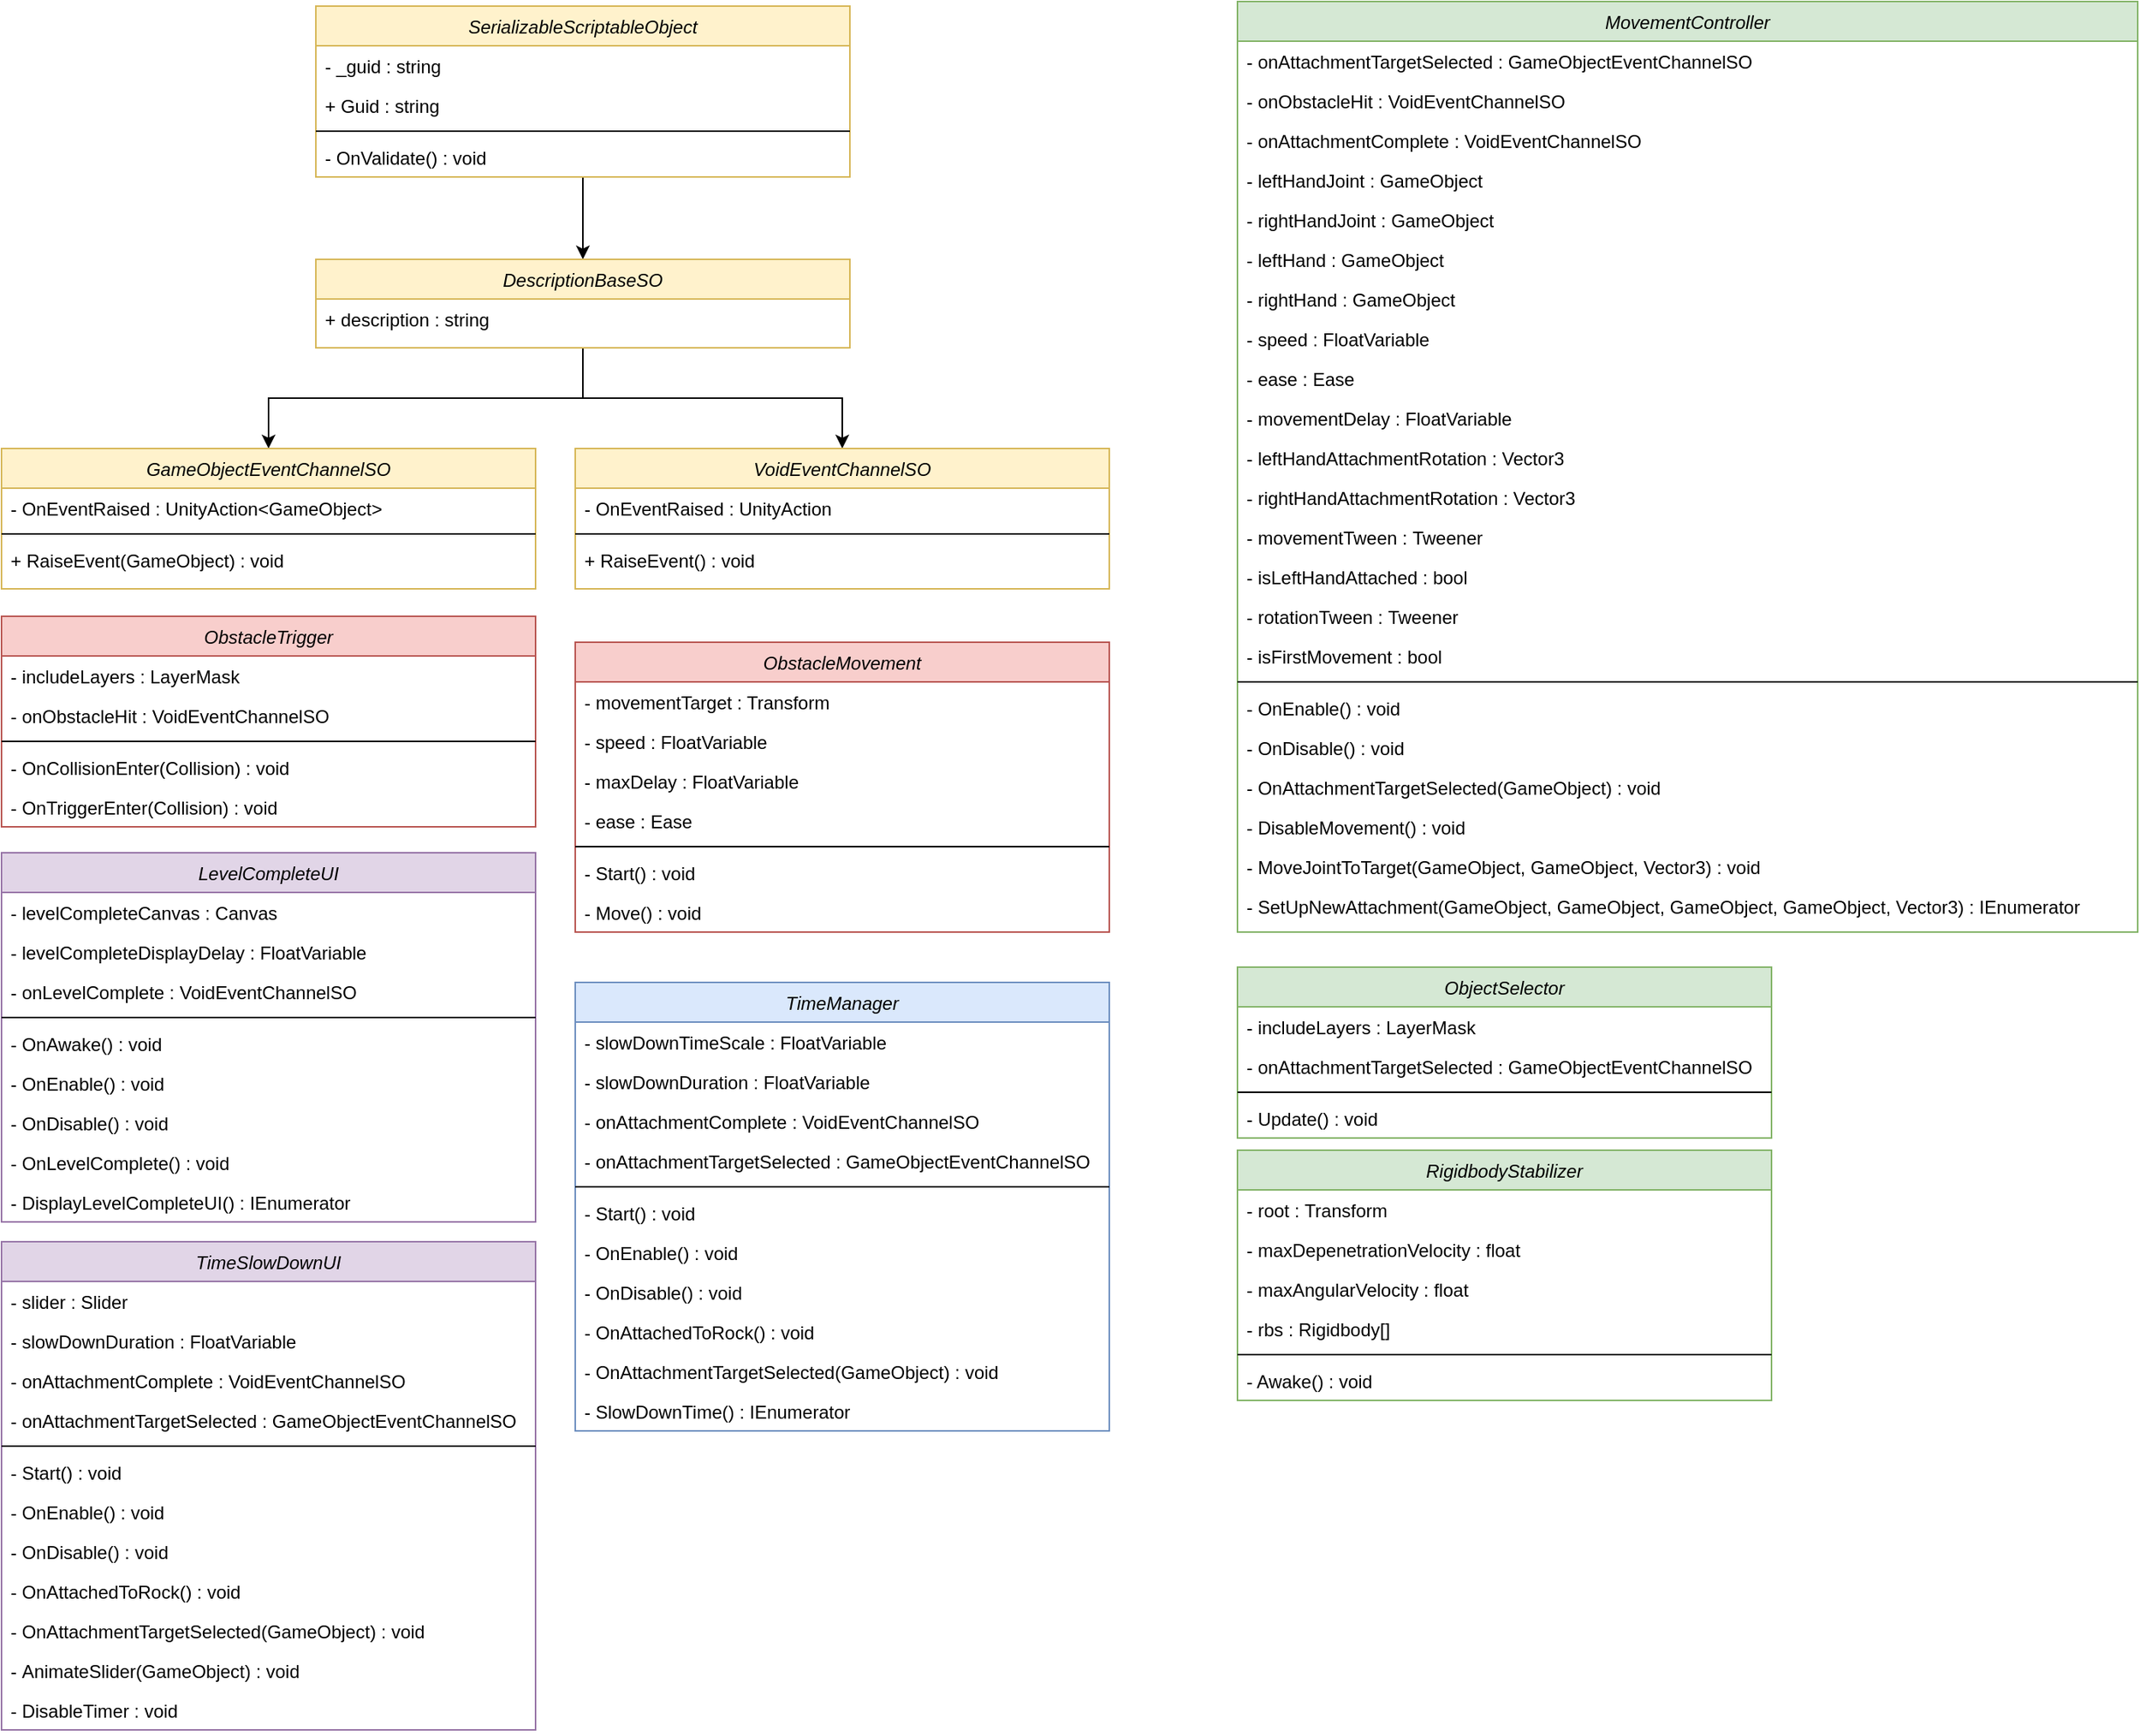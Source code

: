 <mxfile version="17.1.3" type="device"><diagram id="C5RBs43oDa-KdzZeNtuy" name="Page-1"><mxGraphModel dx="550" dy="736" grid="0" gridSize="10" guides="1" tooltips="1" connect="1" arrows="1" fold="1" page="1" pageScale="1" pageWidth="827" pageHeight="1169" math="0" shadow="0"><root><mxCell id="WIyWlLk6GJQsqaUBKTNV-0"/><mxCell id="WIyWlLk6GJQsqaUBKTNV-1" parent="WIyWlLk6GJQsqaUBKTNV-0"/><mxCell id="zkfFHV4jXpPFQw0GAbJ--0" value="MovementController" style="swimlane;fontStyle=2;align=center;verticalAlign=top;childLayout=stackLayout;horizontal=1;startSize=26;horizontalStack=0;resizeParent=1;resizeLast=0;collapsible=1;marginBottom=0;rounded=0;shadow=0;strokeWidth=1;fillColor=#d5e8d4;strokeColor=#82b366;" parent="WIyWlLk6GJQsqaUBKTNV-1" vertex="1"><mxGeometry x="1680" y="27" width="590" height="610" as="geometry"><mxRectangle x="100" y="20" width="160" height="26" as="alternateBounds"/></mxGeometry></mxCell><mxCell id="zkfFHV4jXpPFQw0GAbJ--1" value="- onAttachmentTargetSelected : GameObjectEventChannelSO" style="text;align=left;verticalAlign=top;spacingLeft=4;spacingRight=4;overflow=hidden;rotatable=0;points=[[0,0.5],[1,0.5]];portConstraint=eastwest;" parent="zkfFHV4jXpPFQw0GAbJ--0" vertex="1"><mxGeometry y="26" width="590" height="26" as="geometry"/></mxCell><mxCell id="zkfFHV4jXpPFQw0GAbJ--2" value="- onObstacleHit : VoidEventChannelSO" style="text;align=left;verticalAlign=top;spacingLeft=4;spacingRight=4;overflow=hidden;rotatable=0;points=[[0,0.5],[1,0.5]];portConstraint=eastwest;rounded=0;shadow=0;html=0;" parent="zkfFHV4jXpPFQw0GAbJ--0" vertex="1"><mxGeometry y="52" width="590" height="26" as="geometry"/></mxCell><mxCell id="zkfFHV4jXpPFQw0GAbJ--3" value="- onAttachmentComplete : VoidEventChannelSO" style="text;align=left;verticalAlign=top;spacingLeft=4;spacingRight=4;overflow=hidden;rotatable=0;points=[[0,0.5],[1,0.5]];portConstraint=eastwest;rounded=0;shadow=0;html=0;" parent="zkfFHV4jXpPFQw0GAbJ--0" vertex="1"><mxGeometry y="78" width="590" height="26" as="geometry"/></mxCell><mxCell id="4wIfsEqx0vDKo2EnZJU1-1" value="- leftHandJoint : GameObject&#10;" style="text;align=left;verticalAlign=top;spacingLeft=4;spacingRight=4;overflow=hidden;rotatable=0;points=[[0,0.5],[1,0.5]];portConstraint=eastwest;rounded=0;shadow=0;html=0;" parent="zkfFHV4jXpPFQw0GAbJ--0" vertex="1"><mxGeometry y="104" width="590" height="26" as="geometry"/></mxCell><mxCell id="4wIfsEqx0vDKo2EnZJU1-2" value="- rightHandJoint : GameObject&#10;" style="text;align=left;verticalAlign=top;spacingLeft=4;spacingRight=4;overflow=hidden;rotatable=0;points=[[0,0.5],[1,0.5]];portConstraint=eastwest;rounded=0;shadow=0;html=0;" parent="zkfFHV4jXpPFQw0GAbJ--0" vertex="1"><mxGeometry y="130" width="590" height="26" as="geometry"/></mxCell><mxCell id="4wIfsEqx0vDKo2EnZJU1-3" value="- leftHand : GameObject&#10;" style="text;align=left;verticalAlign=top;spacingLeft=4;spacingRight=4;overflow=hidden;rotatable=0;points=[[0,0.5],[1,0.5]];portConstraint=eastwest;rounded=0;shadow=0;html=0;" parent="zkfFHV4jXpPFQw0GAbJ--0" vertex="1"><mxGeometry y="156" width="590" height="26" as="geometry"/></mxCell><mxCell id="4wIfsEqx0vDKo2EnZJU1-4" value="- rightHand : GameObject&#10;" style="text;align=left;verticalAlign=top;spacingLeft=4;spacingRight=4;overflow=hidden;rotatable=0;points=[[0,0.5],[1,0.5]];portConstraint=eastwest;rounded=0;shadow=0;html=0;" parent="zkfFHV4jXpPFQw0GAbJ--0" vertex="1"><mxGeometry y="182" width="590" height="26" as="geometry"/></mxCell><mxCell id="4wIfsEqx0vDKo2EnZJU1-5" value="- speed : FloatVariable&#10;" style="text;align=left;verticalAlign=top;spacingLeft=4;spacingRight=4;overflow=hidden;rotatable=0;points=[[0,0.5],[1,0.5]];portConstraint=eastwest;rounded=0;shadow=0;html=0;" parent="zkfFHV4jXpPFQw0GAbJ--0" vertex="1"><mxGeometry y="208" width="590" height="26" as="geometry"/></mxCell><mxCell id="4wIfsEqx0vDKo2EnZJU1-7" value="- ease : Ease&#10;" style="text;align=left;verticalAlign=top;spacingLeft=4;spacingRight=4;overflow=hidden;rotatable=0;points=[[0,0.5],[1,0.5]];portConstraint=eastwest;rounded=0;shadow=0;html=0;" parent="zkfFHV4jXpPFQw0GAbJ--0" vertex="1"><mxGeometry y="234" width="590" height="26" as="geometry"/></mxCell><mxCell id="4wIfsEqx0vDKo2EnZJU1-6" value="- movementDelay : FloatVariable&#10;" style="text;align=left;verticalAlign=top;spacingLeft=4;spacingRight=4;overflow=hidden;rotatable=0;points=[[0,0.5],[1,0.5]];portConstraint=eastwest;rounded=0;shadow=0;html=0;" parent="zkfFHV4jXpPFQw0GAbJ--0" vertex="1"><mxGeometry y="260" width="590" height="26" as="geometry"/></mxCell><mxCell id="4wIfsEqx0vDKo2EnZJU1-8" value="- leftHandAttachmentRotation : Vector3&#10;" style="text;align=left;verticalAlign=top;spacingLeft=4;spacingRight=4;overflow=hidden;rotatable=0;points=[[0,0.5],[1,0.5]];portConstraint=eastwest;rounded=0;shadow=0;html=0;" parent="zkfFHV4jXpPFQw0GAbJ--0" vertex="1"><mxGeometry y="286" width="590" height="26" as="geometry"/></mxCell><mxCell id="4wIfsEqx0vDKo2EnZJU1-9" value="- rightHandAttachmentRotation : Vector3&#10;" style="text;align=left;verticalAlign=top;spacingLeft=4;spacingRight=4;overflow=hidden;rotatable=0;points=[[0,0.5],[1,0.5]];portConstraint=eastwest;rounded=0;shadow=0;html=0;" parent="zkfFHV4jXpPFQw0GAbJ--0" vertex="1"><mxGeometry y="312" width="590" height="26" as="geometry"/></mxCell><mxCell id="4wIfsEqx0vDKo2EnZJU1-11" value="- movementTween : Tweener&#10;" style="text;align=left;verticalAlign=top;spacingLeft=4;spacingRight=4;overflow=hidden;rotatable=0;points=[[0,0.5],[1,0.5]];portConstraint=eastwest;rounded=0;shadow=0;html=0;" parent="zkfFHV4jXpPFQw0GAbJ--0" vertex="1"><mxGeometry y="338" width="590" height="26" as="geometry"/></mxCell><mxCell id="4wIfsEqx0vDKo2EnZJU1-10" value="- isLeftHandAttached : bool&#10;" style="text;align=left;verticalAlign=top;spacingLeft=4;spacingRight=4;overflow=hidden;rotatable=0;points=[[0,0.5],[1,0.5]];portConstraint=eastwest;rounded=0;shadow=0;html=0;" parent="zkfFHV4jXpPFQw0GAbJ--0" vertex="1"><mxGeometry y="364" width="590" height="26" as="geometry"/></mxCell><mxCell id="4wIfsEqx0vDKo2EnZJU1-12" value="- rotationTween : Tweener&#10;" style="text;align=left;verticalAlign=top;spacingLeft=4;spacingRight=4;overflow=hidden;rotatable=0;points=[[0,0.5],[1,0.5]];portConstraint=eastwest;rounded=0;shadow=0;html=0;" parent="zkfFHV4jXpPFQw0GAbJ--0" vertex="1"><mxGeometry y="390" width="590" height="26" as="geometry"/></mxCell><mxCell id="4wIfsEqx0vDKo2EnZJU1-13" value="- isFirstMovement : bool&#10;" style="text;align=left;verticalAlign=top;spacingLeft=4;spacingRight=4;overflow=hidden;rotatable=0;points=[[0,0.5],[1,0.5]];portConstraint=eastwest;rounded=0;shadow=0;html=0;" parent="zkfFHV4jXpPFQw0GAbJ--0" vertex="1"><mxGeometry y="416" width="590" height="26" as="geometry"/></mxCell><mxCell id="zkfFHV4jXpPFQw0GAbJ--4" value="" style="line;html=1;strokeWidth=1;align=left;verticalAlign=middle;spacingTop=-1;spacingLeft=3;spacingRight=3;rotatable=0;labelPosition=right;points=[];portConstraint=eastwest;" parent="zkfFHV4jXpPFQw0GAbJ--0" vertex="1"><mxGeometry y="442" width="590" height="8" as="geometry"/></mxCell><mxCell id="zkfFHV4jXpPFQw0GAbJ--5" value="- OnEnable() : void" style="text;align=left;verticalAlign=top;spacingLeft=4;spacingRight=4;overflow=hidden;rotatable=0;points=[[0,0.5],[1,0.5]];portConstraint=eastwest;" parent="zkfFHV4jXpPFQw0GAbJ--0" vertex="1"><mxGeometry y="450" width="590" height="26" as="geometry"/></mxCell><mxCell id="4wIfsEqx0vDKo2EnZJU1-14" value="- OnDisable() : void" style="text;align=left;verticalAlign=top;spacingLeft=4;spacingRight=4;overflow=hidden;rotatable=0;points=[[0,0.5],[1,0.5]];portConstraint=eastwest;" parent="zkfFHV4jXpPFQw0GAbJ--0" vertex="1"><mxGeometry y="476" width="590" height="26" as="geometry"/></mxCell><mxCell id="4wIfsEqx0vDKo2EnZJU1-15" value="- OnAttachmentTargetSelected(GameObject) : void" style="text;align=left;verticalAlign=top;spacingLeft=4;spacingRight=4;overflow=hidden;rotatable=0;points=[[0,0.5],[1,0.5]];portConstraint=eastwest;" parent="zkfFHV4jXpPFQw0GAbJ--0" vertex="1"><mxGeometry y="502" width="590" height="26" as="geometry"/></mxCell><mxCell id="4wIfsEqx0vDKo2EnZJU1-16" value="- DisableMovement() : void" style="text;align=left;verticalAlign=top;spacingLeft=4;spacingRight=4;overflow=hidden;rotatable=0;points=[[0,0.5],[1,0.5]];portConstraint=eastwest;" parent="zkfFHV4jXpPFQw0GAbJ--0" vertex="1"><mxGeometry y="528" width="590" height="26" as="geometry"/></mxCell><mxCell id="4wIfsEqx0vDKo2EnZJU1-17" value="- MoveJointToTarget(GameObject, GameObject, Vector3) : void" style="text;align=left;verticalAlign=top;spacingLeft=4;spacingRight=4;overflow=hidden;rotatable=0;points=[[0,0.5],[1,0.5]];portConstraint=eastwest;" parent="zkfFHV4jXpPFQw0GAbJ--0" vertex="1"><mxGeometry y="554" width="590" height="26" as="geometry"/></mxCell><mxCell id="4wIfsEqx0vDKo2EnZJU1-18" value="- SetUpNewAttachment(GameObject, GameObject, GameObject, GameObject, Vector3) : IEnumerator" style="text;align=left;verticalAlign=top;spacingLeft=4;spacingRight=4;overflow=hidden;rotatable=0;points=[[0,0.5],[1,0.5]];portConstraint=eastwest;" parent="zkfFHV4jXpPFQw0GAbJ--0" vertex="1"><mxGeometry y="580" width="590" height="26" as="geometry"/></mxCell><mxCell id="4wIfsEqx0vDKo2EnZJU1-19" value="ObjectSelector" style="swimlane;fontStyle=2;align=center;verticalAlign=top;childLayout=stackLayout;horizontal=1;startSize=26;horizontalStack=0;resizeParent=1;resizeLast=0;collapsible=1;marginBottom=0;rounded=0;shadow=0;strokeWidth=1;fillColor=#d5e8d4;strokeColor=#82b366;" parent="WIyWlLk6GJQsqaUBKTNV-1" vertex="1"><mxGeometry x="1680" y="660" width="350" height="112" as="geometry"><mxRectangle x="100" y="20" width="160" height="26" as="alternateBounds"/></mxGeometry></mxCell><mxCell id="4wIfsEqx0vDKo2EnZJU1-26" value="- includeLayers : LayerMask&#10;" style="text;align=left;verticalAlign=top;spacingLeft=4;spacingRight=4;overflow=hidden;rotatable=0;points=[[0,0.5],[1,0.5]];portConstraint=eastwest;rounded=0;shadow=0;html=0;" parent="4wIfsEqx0vDKo2EnZJU1-19" vertex="1"><mxGeometry y="26" width="350" height="26" as="geometry"/></mxCell><mxCell id="4wIfsEqx0vDKo2EnZJU1-35" value="- onAttachmentTargetSelected : GameObjectEventChannelSO&#10;" style="text;align=left;verticalAlign=top;spacingLeft=4;spacingRight=4;overflow=hidden;rotatable=0;points=[[0,0.5],[1,0.5]];portConstraint=eastwest;rounded=0;shadow=0;html=0;" parent="4wIfsEqx0vDKo2EnZJU1-19" vertex="1"><mxGeometry y="52" width="350" height="26" as="geometry"/></mxCell><mxCell id="4wIfsEqx0vDKo2EnZJU1-36" value="" style="line;html=1;strokeWidth=1;align=left;verticalAlign=middle;spacingTop=-1;spacingLeft=3;spacingRight=3;rotatable=0;labelPosition=right;points=[];portConstraint=eastwest;" parent="4wIfsEqx0vDKo2EnZJU1-19" vertex="1"><mxGeometry y="78" width="350" height="8" as="geometry"/></mxCell><mxCell id="4wIfsEqx0vDKo2EnZJU1-37" value="- Update() : void" style="text;align=left;verticalAlign=top;spacingLeft=4;spacingRight=4;overflow=hidden;rotatable=0;points=[[0,0.5],[1,0.5]];portConstraint=eastwest;" parent="4wIfsEqx0vDKo2EnZJU1-19" vertex="1"><mxGeometry y="86" width="350" height="26" as="geometry"/></mxCell><mxCell id="4wIfsEqx0vDKo2EnZJU1-43" value="RigidbodyStabilizer" style="swimlane;fontStyle=2;align=center;verticalAlign=top;childLayout=stackLayout;horizontal=1;startSize=26;horizontalStack=0;resizeParent=1;resizeLast=0;collapsible=1;marginBottom=0;rounded=0;shadow=0;strokeWidth=1;fillColor=#d5e8d4;strokeColor=#82b366;" parent="WIyWlLk6GJQsqaUBKTNV-1" vertex="1"><mxGeometry x="1680" y="780" width="350" height="164" as="geometry"><mxRectangle x="100" y="20" width="160" height="26" as="alternateBounds"/></mxGeometry></mxCell><mxCell id="4wIfsEqx0vDKo2EnZJU1-44" value="- root : Transform&#10;" style="text;align=left;verticalAlign=top;spacingLeft=4;spacingRight=4;overflow=hidden;rotatable=0;points=[[0,0.5],[1,0.5]];portConstraint=eastwest;rounded=0;shadow=0;html=0;" parent="4wIfsEqx0vDKo2EnZJU1-43" vertex="1"><mxGeometry y="26" width="350" height="26" as="geometry"/></mxCell><mxCell id="4wIfsEqx0vDKo2EnZJU1-45" value="- maxDepenetrationVelocity : float&#10;" style="text;align=left;verticalAlign=top;spacingLeft=4;spacingRight=4;overflow=hidden;rotatable=0;points=[[0,0.5],[1,0.5]];portConstraint=eastwest;rounded=0;shadow=0;html=0;" parent="4wIfsEqx0vDKo2EnZJU1-43" vertex="1"><mxGeometry y="52" width="350" height="26" as="geometry"/></mxCell><mxCell id="4wIfsEqx0vDKo2EnZJU1-48" value="- maxAngularVelocity : float&#10;" style="text;align=left;verticalAlign=top;spacingLeft=4;spacingRight=4;overflow=hidden;rotatable=0;points=[[0,0.5],[1,0.5]];portConstraint=eastwest;rounded=0;shadow=0;html=0;" parent="4wIfsEqx0vDKo2EnZJU1-43" vertex="1"><mxGeometry y="78" width="350" height="26" as="geometry"/></mxCell><mxCell id="4wIfsEqx0vDKo2EnZJU1-49" value="- rbs : Rigidbody[]&#10;" style="text;align=left;verticalAlign=top;spacingLeft=4;spacingRight=4;overflow=hidden;rotatable=0;points=[[0,0.5],[1,0.5]];portConstraint=eastwest;rounded=0;shadow=0;html=0;" parent="4wIfsEqx0vDKo2EnZJU1-43" vertex="1"><mxGeometry y="104" width="350" height="26" as="geometry"/></mxCell><mxCell id="4wIfsEqx0vDKo2EnZJU1-46" value="" style="line;html=1;strokeWidth=1;align=left;verticalAlign=middle;spacingTop=-1;spacingLeft=3;spacingRight=3;rotatable=0;labelPosition=right;points=[];portConstraint=eastwest;" parent="4wIfsEqx0vDKo2EnZJU1-43" vertex="1"><mxGeometry y="130" width="350" height="8" as="geometry"/></mxCell><mxCell id="4wIfsEqx0vDKo2EnZJU1-47" value="- Awake() : void" style="text;align=left;verticalAlign=top;spacingLeft=4;spacingRight=4;overflow=hidden;rotatable=0;points=[[0,0.5],[1,0.5]];portConstraint=eastwest;" parent="4wIfsEqx0vDKo2EnZJU1-43" vertex="1"><mxGeometry y="138" width="350" height="26" as="geometry"/></mxCell><mxCell id="4wIfsEqx0vDKo2EnZJU1-50" value="ObstacleMovement" style="swimlane;fontStyle=2;align=center;verticalAlign=top;childLayout=stackLayout;horizontal=1;startSize=26;horizontalStack=0;resizeParent=1;resizeLast=0;collapsible=1;marginBottom=0;rounded=0;shadow=0;strokeWidth=1;fillColor=#f8cecc;strokeColor=#b85450;" parent="WIyWlLk6GJQsqaUBKTNV-1" vertex="1"><mxGeometry x="1246" y="447" width="350" height="190" as="geometry"><mxRectangle x="100" y="20" width="160" height="26" as="alternateBounds"/></mxGeometry></mxCell><mxCell id="4wIfsEqx0vDKo2EnZJU1-51" value="- movementTarget : Transform&#10;" style="text;align=left;verticalAlign=top;spacingLeft=4;spacingRight=4;overflow=hidden;rotatable=0;points=[[0,0.5],[1,0.5]];portConstraint=eastwest;rounded=0;shadow=0;html=0;" parent="4wIfsEqx0vDKo2EnZJU1-50" vertex="1"><mxGeometry y="26" width="350" height="26" as="geometry"/></mxCell><mxCell id="4wIfsEqx0vDKo2EnZJU1-52" value="- speed : FloatVariable&#10;" style="text;align=left;verticalAlign=top;spacingLeft=4;spacingRight=4;overflow=hidden;rotatable=0;points=[[0,0.5],[1,0.5]];portConstraint=eastwest;rounded=0;shadow=0;html=0;" parent="4wIfsEqx0vDKo2EnZJU1-50" vertex="1"><mxGeometry y="52" width="350" height="26" as="geometry"/></mxCell><mxCell id="4wIfsEqx0vDKo2EnZJU1-55" value="- maxDelay : FloatVariable&#10;" style="text;align=left;verticalAlign=top;spacingLeft=4;spacingRight=4;overflow=hidden;rotatable=0;points=[[0,0.5],[1,0.5]];portConstraint=eastwest;rounded=0;shadow=0;html=0;" parent="4wIfsEqx0vDKo2EnZJU1-50" vertex="1"><mxGeometry y="78" width="350" height="26" as="geometry"/></mxCell><mxCell id="4wIfsEqx0vDKo2EnZJU1-56" value="- ease : Ease&#10;" style="text;align=left;verticalAlign=top;spacingLeft=4;spacingRight=4;overflow=hidden;rotatable=0;points=[[0,0.5],[1,0.5]];portConstraint=eastwest;rounded=0;shadow=0;html=0;" parent="4wIfsEqx0vDKo2EnZJU1-50" vertex="1"><mxGeometry y="104" width="350" height="26" as="geometry"/></mxCell><mxCell id="4wIfsEqx0vDKo2EnZJU1-53" value="" style="line;html=1;strokeWidth=1;align=left;verticalAlign=middle;spacingTop=-1;spacingLeft=3;spacingRight=3;rotatable=0;labelPosition=right;points=[];portConstraint=eastwest;" parent="4wIfsEqx0vDKo2EnZJU1-50" vertex="1"><mxGeometry y="130" width="350" height="8" as="geometry"/></mxCell><mxCell id="4wIfsEqx0vDKo2EnZJU1-54" value="- Start() : void" style="text;align=left;verticalAlign=top;spacingLeft=4;spacingRight=4;overflow=hidden;rotatable=0;points=[[0,0.5],[1,0.5]];portConstraint=eastwest;" parent="4wIfsEqx0vDKo2EnZJU1-50" vertex="1"><mxGeometry y="138" width="350" height="26" as="geometry"/></mxCell><mxCell id="4wIfsEqx0vDKo2EnZJU1-57" value="- Move() : void" style="text;align=left;verticalAlign=top;spacingLeft=4;spacingRight=4;overflow=hidden;rotatable=0;points=[[0,0.5],[1,0.5]];portConstraint=eastwest;" parent="4wIfsEqx0vDKo2EnZJU1-50" vertex="1"><mxGeometry y="164" width="350" height="26" as="geometry"/></mxCell><mxCell id="4wIfsEqx0vDKo2EnZJU1-58" value="ObstacleTrigger" style="swimlane;fontStyle=2;align=center;verticalAlign=top;childLayout=stackLayout;horizontal=1;startSize=26;horizontalStack=0;resizeParent=1;resizeLast=0;collapsible=1;marginBottom=0;rounded=0;shadow=0;strokeWidth=1;fillColor=#f8cecc;strokeColor=#b85450;" parent="WIyWlLk6GJQsqaUBKTNV-1" vertex="1"><mxGeometry x="870" y="430" width="350" height="138" as="geometry"><mxRectangle x="100" y="20" width="160" height="26" as="alternateBounds"/></mxGeometry></mxCell><mxCell id="4wIfsEqx0vDKo2EnZJU1-59" value="- includeLayers : LayerMask&#10;" style="text;align=left;verticalAlign=top;spacingLeft=4;spacingRight=4;overflow=hidden;rotatable=0;points=[[0,0.5],[1,0.5]];portConstraint=eastwest;rounded=0;shadow=0;html=0;" parent="4wIfsEqx0vDKo2EnZJU1-58" vertex="1"><mxGeometry y="26" width="350" height="26" as="geometry"/></mxCell><mxCell id="4wIfsEqx0vDKo2EnZJU1-60" value="- onObstacleHit : VoidEventChannelSO&#10;" style="text;align=left;verticalAlign=top;spacingLeft=4;spacingRight=4;overflow=hidden;rotatable=0;points=[[0,0.5],[1,0.5]];portConstraint=eastwest;rounded=0;shadow=0;html=0;" parent="4wIfsEqx0vDKo2EnZJU1-58" vertex="1"><mxGeometry y="52" width="350" height="26" as="geometry"/></mxCell><mxCell id="4wIfsEqx0vDKo2EnZJU1-61" value="" style="line;html=1;strokeWidth=1;align=left;verticalAlign=middle;spacingTop=-1;spacingLeft=3;spacingRight=3;rotatable=0;labelPosition=right;points=[];portConstraint=eastwest;" parent="4wIfsEqx0vDKo2EnZJU1-58" vertex="1"><mxGeometry y="78" width="350" height="8" as="geometry"/></mxCell><mxCell id="4wIfsEqx0vDKo2EnZJU1-62" value="- OnCollisionEnter(Collision) : void" style="text;align=left;verticalAlign=top;spacingLeft=4;spacingRight=4;overflow=hidden;rotatable=0;points=[[0,0.5],[1,0.5]];portConstraint=eastwest;" parent="4wIfsEqx0vDKo2EnZJU1-58" vertex="1"><mxGeometry y="86" width="350" height="26" as="geometry"/></mxCell><mxCell id="4wIfsEqx0vDKo2EnZJU1-63" value="- OnTriggerEnter(Collision) : void" style="text;align=left;verticalAlign=top;spacingLeft=4;spacingRight=4;overflow=hidden;rotatable=0;points=[[0,0.5],[1,0.5]];portConstraint=eastwest;" parent="4wIfsEqx0vDKo2EnZJU1-58" vertex="1"><mxGeometry y="112" width="350" height="26" as="geometry"/></mxCell><mxCell id="4wIfsEqx0vDKo2EnZJU1-70" value="LevelCompleteUI" style="swimlane;fontStyle=2;align=center;verticalAlign=top;childLayout=stackLayout;horizontal=1;startSize=26;horizontalStack=0;resizeParent=1;resizeLast=0;collapsible=1;marginBottom=0;rounded=0;shadow=0;strokeWidth=1;fillColor=#e1d5e7;strokeColor=#9673a6;" parent="WIyWlLk6GJQsqaUBKTNV-1" vertex="1"><mxGeometry x="870" y="585" width="350" height="242" as="geometry"><mxRectangle x="100" y="20" width="160" height="26" as="alternateBounds"/></mxGeometry></mxCell><mxCell id="4wIfsEqx0vDKo2EnZJU1-71" value="- levelCompleteCanvas : Canvas&#10;" style="text;align=left;verticalAlign=top;spacingLeft=4;spacingRight=4;overflow=hidden;rotatable=0;points=[[0,0.5],[1,0.5]];portConstraint=eastwest;rounded=0;shadow=0;html=0;" parent="4wIfsEqx0vDKo2EnZJU1-70" vertex="1"><mxGeometry y="26" width="350" height="26" as="geometry"/></mxCell><mxCell id="4wIfsEqx0vDKo2EnZJU1-72" value="- levelCompleteDisplayDelay : FloatVariable&#10;" style="text;align=left;verticalAlign=top;spacingLeft=4;spacingRight=4;overflow=hidden;rotatable=0;points=[[0,0.5],[1,0.5]];portConstraint=eastwest;rounded=0;shadow=0;html=0;" parent="4wIfsEqx0vDKo2EnZJU1-70" vertex="1"><mxGeometry y="52" width="350" height="26" as="geometry"/></mxCell><mxCell id="4wIfsEqx0vDKo2EnZJU1-76" value="- onLevelComplete : VoidEventChannelSO&#10;" style="text;align=left;verticalAlign=top;spacingLeft=4;spacingRight=4;overflow=hidden;rotatable=0;points=[[0,0.5],[1,0.5]];portConstraint=eastwest;rounded=0;shadow=0;html=0;" parent="4wIfsEqx0vDKo2EnZJU1-70" vertex="1"><mxGeometry y="78" width="350" height="26" as="geometry"/></mxCell><mxCell id="4wIfsEqx0vDKo2EnZJU1-73" value="" style="line;html=1;strokeWidth=1;align=left;verticalAlign=middle;spacingTop=-1;spacingLeft=3;spacingRight=3;rotatable=0;labelPosition=right;points=[];portConstraint=eastwest;" parent="4wIfsEqx0vDKo2EnZJU1-70" vertex="1"><mxGeometry y="104" width="350" height="8" as="geometry"/></mxCell><mxCell id="4wIfsEqx0vDKo2EnZJU1-78" value="- OnAwake() : void" style="text;align=left;verticalAlign=top;spacingLeft=4;spacingRight=4;overflow=hidden;rotatable=0;points=[[0,0.5],[1,0.5]];portConstraint=eastwest;" parent="4wIfsEqx0vDKo2EnZJU1-70" vertex="1"><mxGeometry y="112" width="350" height="26" as="geometry"/></mxCell><mxCell id="4wIfsEqx0vDKo2EnZJU1-75" value="- OnEnable() : void" style="text;align=left;verticalAlign=top;spacingLeft=4;spacingRight=4;overflow=hidden;rotatable=0;points=[[0,0.5],[1,0.5]];portConstraint=eastwest;" parent="4wIfsEqx0vDKo2EnZJU1-70" vertex="1"><mxGeometry y="138" width="350" height="26" as="geometry"/></mxCell><mxCell id="4wIfsEqx0vDKo2EnZJU1-77" value="- OnDisable() : void" style="text;align=left;verticalAlign=top;spacingLeft=4;spacingRight=4;overflow=hidden;rotatable=0;points=[[0,0.5],[1,0.5]];portConstraint=eastwest;" parent="4wIfsEqx0vDKo2EnZJU1-70" vertex="1"><mxGeometry y="164" width="350" height="26" as="geometry"/></mxCell><mxCell id="4wIfsEqx0vDKo2EnZJU1-79" value="- OnLevelComplete() : void" style="text;align=left;verticalAlign=top;spacingLeft=4;spacingRight=4;overflow=hidden;rotatable=0;points=[[0,0.5],[1,0.5]];portConstraint=eastwest;" parent="4wIfsEqx0vDKo2EnZJU1-70" vertex="1"><mxGeometry y="190" width="350" height="26" as="geometry"/></mxCell><mxCell id="4wIfsEqx0vDKo2EnZJU1-80" value="- DisplayLevelCompleteUI() : IEnumerator" style="text;align=left;verticalAlign=top;spacingLeft=4;spacingRight=4;overflow=hidden;rotatable=0;points=[[0,0.5],[1,0.5]];portConstraint=eastwest;" parent="4wIfsEqx0vDKo2EnZJU1-70" vertex="1"><mxGeometry y="216" width="350" height="26" as="geometry"/></mxCell><mxCell id="4wIfsEqx0vDKo2EnZJU1-81" value="TimeSlowDownUI" style="swimlane;fontStyle=2;align=center;verticalAlign=top;childLayout=stackLayout;horizontal=1;startSize=26;horizontalStack=0;resizeParent=1;resizeLast=0;collapsible=1;marginBottom=0;rounded=0;shadow=0;strokeWidth=1;fillColor=#e1d5e7;strokeColor=#9673a6;" parent="WIyWlLk6GJQsqaUBKTNV-1" vertex="1"><mxGeometry x="870" y="840" width="350" height="320" as="geometry"><mxRectangle x="100" y="20" width="160" height="26" as="alternateBounds"/></mxGeometry></mxCell><mxCell id="4wIfsEqx0vDKo2EnZJU1-82" value="- slider : Slider&#10;" style="text;align=left;verticalAlign=top;spacingLeft=4;spacingRight=4;overflow=hidden;rotatable=0;points=[[0,0.5],[1,0.5]];portConstraint=eastwest;rounded=0;shadow=0;html=0;" parent="4wIfsEqx0vDKo2EnZJU1-81" vertex="1"><mxGeometry y="26" width="350" height="26" as="geometry"/></mxCell><mxCell id="4wIfsEqx0vDKo2EnZJU1-83" value="- slowDownDuration : FloatVariable&#10;" style="text;align=left;verticalAlign=top;spacingLeft=4;spacingRight=4;overflow=hidden;rotatable=0;points=[[0,0.5],[1,0.5]];portConstraint=eastwest;rounded=0;shadow=0;html=0;" parent="4wIfsEqx0vDKo2EnZJU1-81" vertex="1"><mxGeometry y="52" width="350" height="26" as="geometry"/></mxCell><mxCell id="4wIfsEqx0vDKo2EnZJU1-84" value="- onAttachmentComplete : VoidEventChannelSO&#10;" style="text;align=left;verticalAlign=top;spacingLeft=4;spacingRight=4;overflow=hidden;rotatable=0;points=[[0,0.5],[1,0.5]];portConstraint=eastwest;rounded=0;shadow=0;html=0;" parent="4wIfsEqx0vDKo2EnZJU1-81" vertex="1"><mxGeometry y="78" width="350" height="26" as="geometry"/></mxCell><mxCell id="4wIfsEqx0vDKo2EnZJU1-91" value="- onAttachmentTargetSelected : GameObjectEventChannelSO&#10;" style="text;align=left;verticalAlign=top;spacingLeft=4;spacingRight=4;overflow=hidden;rotatable=0;points=[[0,0.5],[1,0.5]];portConstraint=eastwest;rounded=0;shadow=0;html=0;" parent="4wIfsEqx0vDKo2EnZJU1-81" vertex="1"><mxGeometry y="104" width="350" height="26" as="geometry"/></mxCell><mxCell id="4wIfsEqx0vDKo2EnZJU1-85" value="" style="line;html=1;strokeWidth=1;align=left;verticalAlign=middle;spacingTop=-1;spacingLeft=3;spacingRight=3;rotatable=0;labelPosition=right;points=[];portConstraint=eastwest;" parent="4wIfsEqx0vDKo2EnZJU1-81" vertex="1"><mxGeometry y="130" width="350" height="8" as="geometry"/></mxCell><mxCell id="4wIfsEqx0vDKo2EnZJU1-86" value="- Start() : void" style="text;align=left;verticalAlign=top;spacingLeft=4;spacingRight=4;overflow=hidden;rotatable=0;points=[[0,0.5],[1,0.5]];portConstraint=eastwest;" parent="4wIfsEqx0vDKo2EnZJU1-81" vertex="1"><mxGeometry y="138" width="350" height="26" as="geometry"/></mxCell><mxCell id="4wIfsEqx0vDKo2EnZJU1-87" value="- OnEnable() : void" style="text;align=left;verticalAlign=top;spacingLeft=4;spacingRight=4;overflow=hidden;rotatable=0;points=[[0,0.5],[1,0.5]];portConstraint=eastwest;" parent="4wIfsEqx0vDKo2EnZJU1-81" vertex="1"><mxGeometry y="164" width="350" height="26" as="geometry"/></mxCell><mxCell id="4wIfsEqx0vDKo2EnZJU1-88" value="- OnDisable() : void" style="text;align=left;verticalAlign=top;spacingLeft=4;spacingRight=4;overflow=hidden;rotatable=0;points=[[0,0.5],[1,0.5]];portConstraint=eastwest;" parent="4wIfsEqx0vDKo2EnZJU1-81" vertex="1"><mxGeometry y="190" width="350" height="26" as="geometry"/></mxCell><mxCell id="4wIfsEqx0vDKo2EnZJU1-89" value="- OnAttachedToRock() : void" style="text;align=left;verticalAlign=top;spacingLeft=4;spacingRight=4;overflow=hidden;rotatable=0;points=[[0,0.5],[1,0.5]];portConstraint=eastwest;" parent="4wIfsEqx0vDKo2EnZJU1-81" vertex="1"><mxGeometry y="216" width="350" height="26" as="geometry"/></mxCell><mxCell id="4wIfsEqx0vDKo2EnZJU1-90" value="- OnAttachmentTargetSelected(GameObject) : void" style="text;align=left;verticalAlign=top;spacingLeft=4;spacingRight=4;overflow=hidden;rotatable=0;points=[[0,0.5],[1,0.5]];portConstraint=eastwest;" parent="4wIfsEqx0vDKo2EnZJU1-81" vertex="1"><mxGeometry y="242" width="350" height="26" as="geometry"/></mxCell><mxCell id="4wIfsEqx0vDKo2EnZJU1-92" value="- AnimateSlider(GameObject) : void" style="text;align=left;verticalAlign=top;spacingLeft=4;spacingRight=4;overflow=hidden;rotatable=0;points=[[0,0.5],[1,0.5]];portConstraint=eastwest;" parent="4wIfsEqx0vDKo2EnZJU1-81" vertex="1"><mxGeometry y="268" width="350" height="26" as="geometry"/></mxCell><mxCell id="4wIfsEqx0vDKo2EnZJU1-93" value="- DisableTimer : void" style="text;align=left;verticalAlign=top;spacingLeft=4;spacingRight=4;overflow=hidden;rotatable=0;points=[[0,0.5],[1,0.5]];portConstraint=eastwest;" parent="4wIfsEqx0vDKo2EnZJU1-81" vertex="1"><mxGeometry y="294" width="350" height="26" as="geometry"/></mxCell><mxCell id="4wIfsEqx0vDKo2EnZJU1-94" value="TimeManager" style="swimlane;fontStyle=2;align=center;verticalAlign=top;childLayout=stackLayout;horizontal=1;startSize=26;horizontalStack=0;resizeParent=1;resizeLast=0;collapsible=1;marginBottom=0;rounded=0;shadow=0;strokeWidth=1;fillColor=#dae8fc;strokeColor=#6c8ebf;" parent="WIyWlLk6GJQsqaUBKTNV-1" vertex="1"><mxGeometry x="1246" y="670" width="350" height="294" as="geometry"><mxRectangle x="100" y="20" width="160" height="26" as="alternateBounds"/></mxGeometry></mxCell><mxCell id="4wIfsEqx0vDKo2EnZJU1-95" value="- slowDownTimeScale : FloatVariable&#10;" style="text;align=left;verticalAlign=top;spacingLeft=4;spacingRight=4;overflow=hidden;rotatable=0;points=[[0,0.5],[1,0.5]];portConstraint=eastwest;rounded=0;shadow=0;html=0;" parent="4wIfsEqx0vDKo2EnZJU1-94" vertex="1"><mxGeometry y="26" width="350" height="26" as="geometry"/></mxCell><mxCell id="4wIfsEqx0vDKo2EnZJU1-96" value="- slowDownDuration : FloatVariable&#10;" style="text;align=left;verticalAlign=top;spacingLeft=4;spacingRight=4;overflow=hidden;rotatable=0;points=[[0,0.5],[1,0.5]];portConstraint=eastwest;rounded=0;shadow=0;html=0;" parent="4wIfsEqx0vDKo2EnZJU1-94" vertex="1"><mxGeometry y="52" width="350" height="26" as="geometry"/></mxCell><mxCell id="4wIfsEqx0vDKo2EnZJU1-97" value="- onAttachmentComplete : VoidEventChannelSO&#10;" style="text;align=left;verticalAlign=top;spacingLeft=4;spacingRight=4;overflow=hidden;rotatable=0;points=[[0,0.5],[1,0.5]];portConstraint=eastwest;rounded=0;shadow=0;html=0;" parent="4wIfsEqx0vDKo2EnZJU1-94" vertex="1"><mxGeometry y="78" width="350" height="26" as="geometry"/></mxCell><mxCell id="4wIfsEqx0vDKo2EnZJU1-98" value="- onAttachmentTargetSelected : GameObjectEventChannelSO&#10;" style="text;align=left;verticalAlign=top;spacingLeft=4;spacingRight=4;overflow=hidden;rotatable=0;points=[[0,0.5],[1,0.5]];portConstraint=eastwest;rounded=0;shadow=0;html=0;" parent="4wIfsEqx0vDKo2EnZJU1-94" vertex="1"><mxGeometry y="104" width="350" height="26" as="geometry"/></mxCell><mxCell id="4wIfsEqx0vDKo2EnZJU1-99" value="" style="line;html=1;strokeWidth=1;align=left;verticalAlign=middle;spacingTop=-1;spacingLeft=3;spacingRight=3;rotatable=0;labelPosition=right;points=[];portConstraint=eastwest;" parent="4wIfsEqx0vDKo2EnZJU1-94" vertex="1"><mxGeometry y="130" width="350" height="8" as="geometry"/></mxCell><mxCell id="4wIfsEqx0vDKo2EnZJU1-100" value="- Start() : void" style="text;align=left;verticalAlign=top;spacingLeft=4;spacingRight=4;overflow=hidden;rotatable=0;points=[[0,0.5],[1,0.5]];portConstraint=eastwest;" parent="4wIfsEqx0vDKo2EnZJU1-94" vertex="1"><mxGeometry y="138" width="350" height="26" as="geometry"/></mxCell><mxCell id="4wIfsEqx0vDKo2EnZJU1-101" value="- OnEnable() : void" style="text;align=left;verticalAlign=top;spacingLeft=4;spacingRight=4;overflow=hidden;rotatable=0;points=[[0,0.5],[1,0.5]];portConstraint=eastwest;" parent="4wIfsEqx0vDKo2EnZJU1-94" vertex="1"><mxGeometry y="164" width="350" height="26" as="geometry"/></mxCell><mxCell id="4wIfsEqx0vDKo2EnZJU1-102" value="- OnDisable() : void" style="text;align=left;verticalAlign=top;spacingLeft=4;spacingRight=4;overflow=hidden;rotatable=0;points=[[0,0.5],[1,0.5]];portConstraint=eastwest;" parent="4wIfsEqx0vDKo2EnZJU1-94" vertex="1"><mxGeometry y="190" width="350" height="26" as="geometry"/></mxCell><mxCell id="4wIfsEqx0vDKo2EnZJU1-103" value="- OnAttachedToRock() : void" style="text;align=left;verticalAlign=top;spacingLeft=4;spacingRight=4;overflow=hidden;rotatable=0;points=[[0,0.5],[1,0.5]];portConstraint=eastwest;" parent="4wIfsEqx0vDKo2EnZJU1-94" vertex="1"><mxGeometry y="216" width="350" height="26" as="geometry"/></mxCell><mxCell id="4wIfsEqx0vDKo2EnZJU1-104" value="- OnAttachmentTargetSelected(GameObject) : void" style="text;align=left;verticalAlign=top;spacingLeft=4;spacingRight=4;overflow=hidden;rotatable=0;points=[[0,0.5],[1,0.5]];portConstraint=eastwest;" parent="4wIfsEqx0vDKo2EnZJU1-94" vertex="1"><mxGeometry y="242" width="350" height="26" as="geometry"/></mxCell><mxCell id="4wIfsEqx0vDKo2EnZJU1-105" value="- SlowDownTime() : IEnumerator" style="text;align=left;verticalAlign=top;spacingLeft=4;spacingRight=4;overflow=hidden;rotatable=0;points=[[0,0.5],[1,0.5]];portConstraint=eastwest;" parent="4wIfsEqx0vDKo2EnZJU1-94" vertex="1"><mxGeometry y="268" width="350" height="26" as="geometry"/></mxCell><mxCell id="o6DCBy3T28Sn1w-TEl8_-24" value="" style="edgeStyle=orthogonalEdgeStyle;rounded=0;orthogonalLoop=1;jettySize=auto;html=1;entryX=0.5;entryY=0;entryDx=0;entryDy=0;" edge="1" parent="WIyWlLk6GJQsqaUBKTNV-1" source="o6DCBy3T28Sn1w-TEl8_-0" target="o6DCBy3T28Sn1w-TEl8_-10"><mxGeometry relative="1" as="geometry"/></mxCell><mxCell id="o6DCBy3T28Sn1w-TEl8_-0" value="SerializableScriptableObject" style="swimlane;fontStyle=2;align=center;verticalAlign=top;childLayout=stackLayout;horizontal=1;startSize=26;horizontalStack=0;resizeParent=1;resizeLast=0;collapsible=1;marginBottom=0;rounded=0;shadow=0;strokeWidth=1;fillColor=#fff2cc;strokeColor=#d6b656;" vertex="1" parent="WIyWlLk6GJQsqaUBKTNV-1"><mxGeometry x="1076" y="30" width="350" height="112" as="geometry"><mxRectangle x="100" y="20" width="160" height="26" as="alternateBounds"/></mxGeometry></mxCell><mxCell id="o6DCBy3T28Sn1w-TEl8_-1" value="- _guid : string&#10;" style="text;align=left;verticalAlign=top;spacingLeft=4;spacingRight=4;overflow=hidden;rotatable=0;points=[[0,0.5],[1,0.5]];portConstraint=eastwest;rounded=0;shadow=0;html=0;" vertex="1" parent="o6DCBy3T28Sn1w-TEl8_-0"><mxGeometry y="26" width="350" height="26" as="geometry"/></mxCell><mxCell id="o6DCBy3T28Sn1w-TEl8_-14" value="+ Guid : string&#10;" style="text;align=left;verticalAlign=top;spacingLeft=4;spacingRight=4;overflow=hidden;rotatable=0;points=[[0,0.5],[1,0.5]];portConstraint=eastwest;rounded=0;shadow=0;html=0;" vertex="1" parent="o6DCBy3T28Sn1w-TEl8_-0"><mxGeometry y="52" width="350" height="26" as="geometry"/></mxCell><mxCell id="o6DCBy3T28Sn1w-TEl8_-4" value="" style="line;html=1;strokeWidth=1;align=left;verticalAlign=middle;spacingTop=-1;spacingLeft=3;spacingRight=3;rotatable=0;labelPosition=right;points=[];portConstraint=eastwest;" vertex="1" parent="o6DCBy3T28Sn1w-TEl8_-0"><mxGeometry y="78" width="350" height="8" as="geometry"/></mxCell><mxCell id="o6DCBy3T28Sn1w-TEl8_-9" value="- OnValidate() : void" style="text;align=left;verticalAlign=top;spacingLeft=4;spacingRight=4;overflow=hidden;rotatable=0;points=[[0,0.5],[1,0.5]];portConstraint=eastwest;" vertex="1" parent="o6DCBy3T28Sn1w-TEl8_-0"><mxGeometry y="86" width="350" height="26" as="geometry"/></mxCell><mxCell id="o6DCBy3T28Sn1w-TEl8_-26" style="edgeStyle=orthogonalEdgeStyle;rounded=0;orthogonalLoop=1;jettySize=auto;html=1;" edge="1" parent="WIyWlLk6GJQsqaUBKTNV-1" source="o6DCBy3T28Sn1w-TEl8_-10" target="o6DCBy3T28Sn1w-TEl8_-20"><mxGeometry relative="1" as="geometry"/></mxCell><mxCell id="o6DCBy3T28Sn1w-TEl8_-27" style="edgeStyle=orthogonalEdgeStyle;rounded=0;orthogonalLoop=1;jettySize=auto;html=1;entryX=0.5;entryY=0;entryDx=0;entryDy=0;" edge="1" parent="WIyWlLk6GJQsqaUBKTNV-1" source="o6DCBy3T28Sn1w-TEl8_-10" target="o6DCBy3T28Sn1w-TEl8_-15"><mxGeometry relative="1" as="geometry"/></mxCell><mxCell id="o6DCBy3T28Sn1w-TEl8_-10" value="DescriptionBaseSO" style="swimlane;fontStyle=2;align=center;verticalAlign=top;childLayout=stackLayout;horizontal=1;startSize=26;horizontalStack=0;resizeParent=1;resizeLast=0;collapsible=1;marginBottom=0;rounded=0;shadow=0;strokeWidth=1;fillColor=#fff2cc;strokeColor=#d6b656;" vertex="1" parent="WIyWlLk6GJQsqaUBKTNV-1"><mxGeometry x="1076" y="196" width="350" height="58" as="geometry"><mxRectangle x="100" y="20" width="160" height="26" as="alternateBounds"/></mxGeometry></mxCell><mxCell id="o6DCBy3T28Sn1w-TEl8_-11" value="+ description : string&#10;" style="text;align=left;verticalAlign=top;spacingLeft=4;spacingRight=4;overflow=hidden;rotatable=0;points=[[0,0.5],[1,0.5]];portConstraint=eastwest;rounded=0;shadow=0;html=0;" vertex="1" parent="o6DCBy3T28Sn1w-TEl8_-10"><mxGeometry y="26" width="350" height="26" as="geometry"/></mxCell><mxCell id="o6DCBy3T28Sn1w-TEl8_-15" value="GameObjectEventChannelSO" style="swimlane;fontStyle=2;align=center;verticalAlign=top;childLayout=stackLayout;horizontal=1;startSize=26;horizontalStack=0;resizeParent=1;resizeLast=0;collapsible=1;marginBottom=0;rounded=0;shadow=0;strokeWidth=1;fillColor=#fff2cc;strokeColor=#d6b656;" vertex="1" parent="WIyWlLk6GJQsqaUBKTNV-1"><mxGeometry x="870" y="320" width="350" height="92" as="geometry"><mxRectangle x="100" y="20" width="160" height="26" as="alternateBounds"/></mxGeometry></mxCell><mxCell id="o6DCBy3T28Sn1w-TEl8_-16" value="- OnEventRaised : UnityAction&lt;GameObject&gt;&#10;" style="text;align=left;verticalAlign=top;spacingLeft=4;spacingRight=4;overflow=hidden;rotatable=0;points=[[0,0.5],[1,0.5]];portConstraint=eastwest;rounded=0;shadow=0;html=0;" vertex="1" parent="o6DCBy3T28Sn1w-TEl8_-15"><mxGeometry y="26" width="350" height="26" as="geometry"/></mxCell><mxCell id="o6DCBy3T28Sn1w-TEl8_-18" value="" style="line;html=1;strokeWidth=1;align=left;verticalAlign=middle;spacingTop=-1;spacingLeft=3;spacingRight=3;rotatable=0;labelPosition=right;points=[];portConstraint=eastwest;" vertex="1" parent="o6DCBy3T28Sn1w-TEl8_-15"><mxGeometry y="52" width="350" height="8" as="geometry"/></mxCell><mxCell id="o6DCBy3T28Sn1w-TEl8_-19" value="+ RaiseEvent(GameObject) : void" style="text;align=left;verticalAlign=top;spacingLeft=4;spacingRight=4;overflow=hidden;rotatable=0;points=[[0,0.5],[1,0.5]];portConstraint=eastwest;" vertex="1" parent="o6DCBy3T28Sn1w-TEl8_-15"><mxGeometry y="60" width="350" height="26" as="geometry"/></mxCell><mxCell id="o6DCBy3T28Sn1w-TEl8_-20" value="VoidEventChannelSO" style="swimlane;fontStyle=2;align=center;verticalAlign=top;childLayout=stackLayout;horizontal=1;startSize=26;horizontalStack=0;resizeParent=1;resizeLast=0;collapsible=1;marginBottom=0;rounded=0;shadow=0;strokeWidth=1;fillColor=#fff2cc;strokeColor=#d6b656;" vertex="1" parent="WIyWlLk6GJQsqaUBKTNV-1"><mxGeometry x="1246" y="320" width="350" height="92" as="geometry"><mxRectangle x="100" y="20" width="160" height="26" as="alternateBounds"/></mxGeometry></mxCell><mxCell id="o6DCBy3T28Sn1w-TEl8_-21" value="- OnEventRaised : UnityAction&#10;" style="text;align=left;verticalAlign=top;spacingLeft=4;spacingRight=4;overflow=hidden;rotatable=0;points=[[0,0.5],[1,0.5]];portConstraint=eastwest;rounded=0;shadow=0;html=0;" vertex="1" parent="o6DCBy3T28Sn1w-TEl8_-20"><mxGeometry y="26" width="350" height="26" as="geometry"/></mxCell><mxCell id="o6DCBy3T28Sn1w-TEl8_-22" value="" style="line;html=1;strokeWidth=1;align=left;verticalAlign=middle;spacingTop=-1;spacingLeft=3;spacingRight=3;rotatable=0;labelPosition=right;points=[];portConstraint=eastwest;" vertex="1" parent="o6DCBy3T28Sn1w-TEl8_-20"><mxGeometry y="52" width="350" height="8" as="geometry"/></mxCell><mxCell id="o6DCBy3T28Sn1w-TEl8_-23" value="+ RaiseEvent() : void" style="text;align=left;verticalAlign=top;spacingLeft=4;spacingRight=4;overflow=hidden;rotatable=0;points=[[0,0.5],[1,0.5]];portConstraint=eastwest;" vertex="1" parent="o6DCBy3T28Sn1w-TEl8_-20"><mxGeometry y="60" width="350" height="26" as="geometry"/></mxCell></root></mxGraphModel></diagram></mxfile>